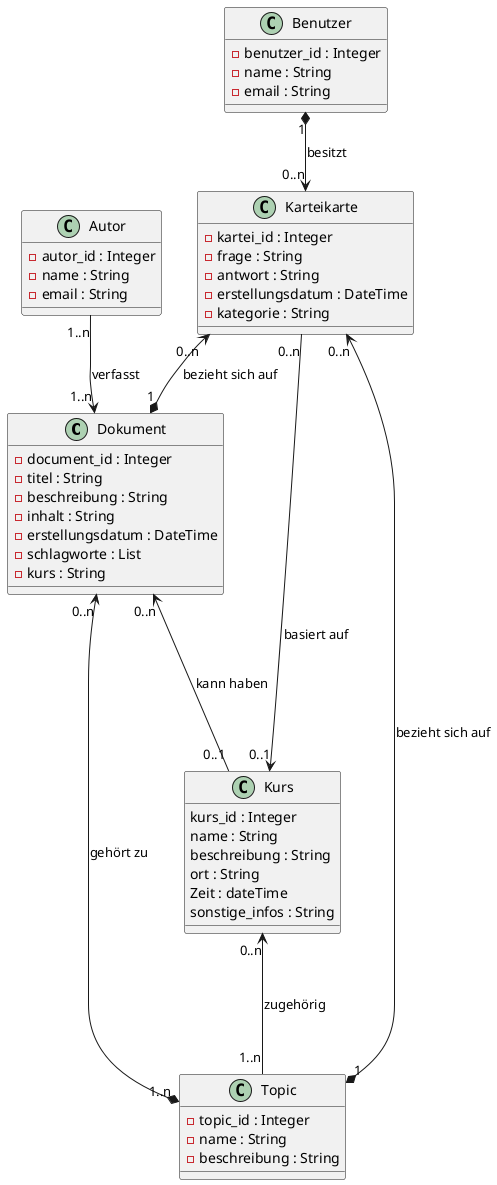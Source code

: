 @startuml

class Dokument {
  - document_id : Integer
  - titel : String
  - beschreibung : String
  - inhalt : String
  - erstellungsdatum : DateTime
  - schlagworte : List
  - kurs : String
}

class Autor {
  - autor_id : Integer
  - name : String
  - email : String
}

class Karteikarte {
  - kartei_id : Integer
  - frage : String
  - antwort : String
  - erstellungsdatum : DateTime
  - kategorie : String
}

class Benutzer {
  - benutzer_id : Integer
  - name : String
  - email : String
}

class Kurs {
  kurs_id : Integer
  name : String
  beschreibung : String
  ort : String
  Zeit : dateTime
  sonstige_infos : String
}

class Topic {
  - topic_id : Integer
  - name : String
  - beschreibung : String
}


Autor "1..n" --> "1..n" Dokument : verfasst
Dokument "0..n" <--* "1..n" Topic : gehört zu
Karteikarte "0..n" <--* "1" Dokument : bezieht sich auf
Karteikarte "0..n" <--* "1" Topic : bezieht sich auf
Benutzer "1" *--> "0..n" Karteikarte : besitzt
Dokument "0..n" <--- "0..1" Kurs : kann haben
Kurs "0..n" <--- "1..n" Topic : zugehörig
Karteikarte "0..n" ---> "0..1" Kurs : basiert auf

@enduml
